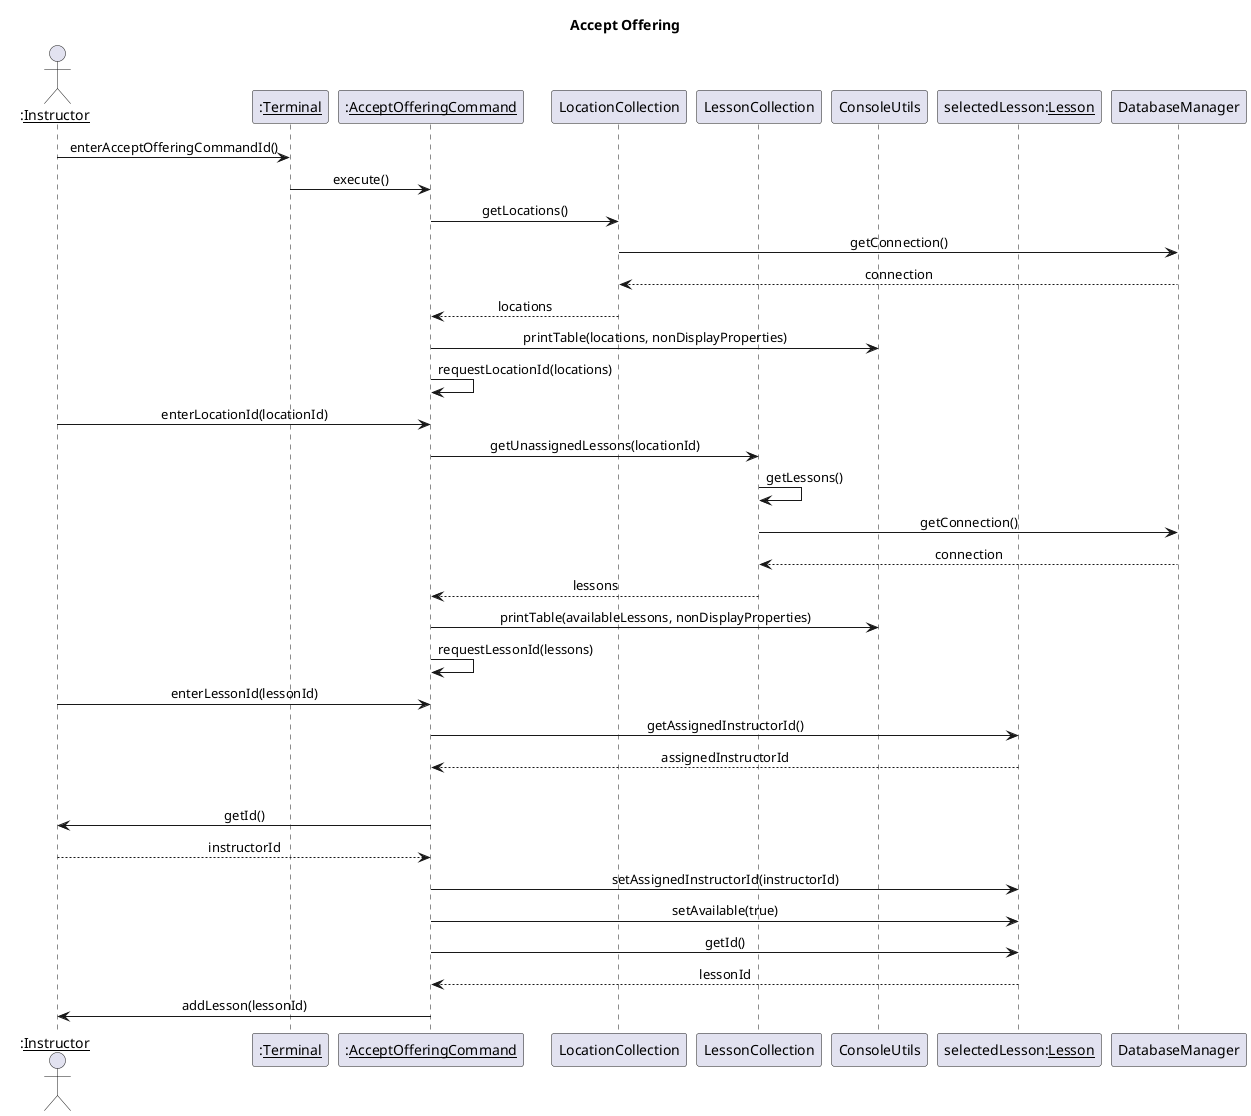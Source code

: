 @startuml
title Accept Offering
skinparam sequenceMessageAlignment center

actor ":<u>Instructor" as instructor
participant ":<u>Terminal" as terminal
participant ":<u>AcceptOfferingCommand" as command
participant "LocationCollection" as locationCollection
participant "LessonCollection" as lessonCollection

participant "ConsoleUtils" as cUtil
participant "selectedLesson:<u>Lesson" as selectedLesson
participant "DatabaseManager" as databaseManager

instructor -> terminal : enterAcceptOfferingCommandId()
terminal -> command : execute()

command -> locationCollection : getLocations()
locationCollection -> databaseManager : getConnection()
databaseManager --> locationCollection : connection
locationCollection --> command : locations
command -> cUtil : printTable(locations, nonDisplayProperties)

command -> command : requestLocationId(locations)
instructor -> command : enterLocationId(locationId)
command -> lessonCollection : getUnassignedLessons(locationId)
lessonCollection -> lessonCollection : getLessons()
lessonCollection -> databaseManager : getConnection()
databaseManager --> lessonCollection : connection
lessonCollection --> command : lessons
command -> cUtil : printTable(availableLessons, nonDisplayProperties)
command -> command : requestLessonId(lessons)
instructor -> command : enterLessonId(lessonId)
command -> selectedLesson : getAssignedInstructorId()
selectedLesson --> command : assignedInstructorId
alt assignedInstructorId == null
    command -> instructor : getId()
    instructor --> command : instructorId
    command -> selectedLesson : setAssignedInstructorId(instructorId)
    command -> selectedLesson : setAvailable(true)
    command -> selectedLesson : getId()
    selectedLesson --> command : lessonId
    command -> instructor : addLesson(lessonId)
@enduml